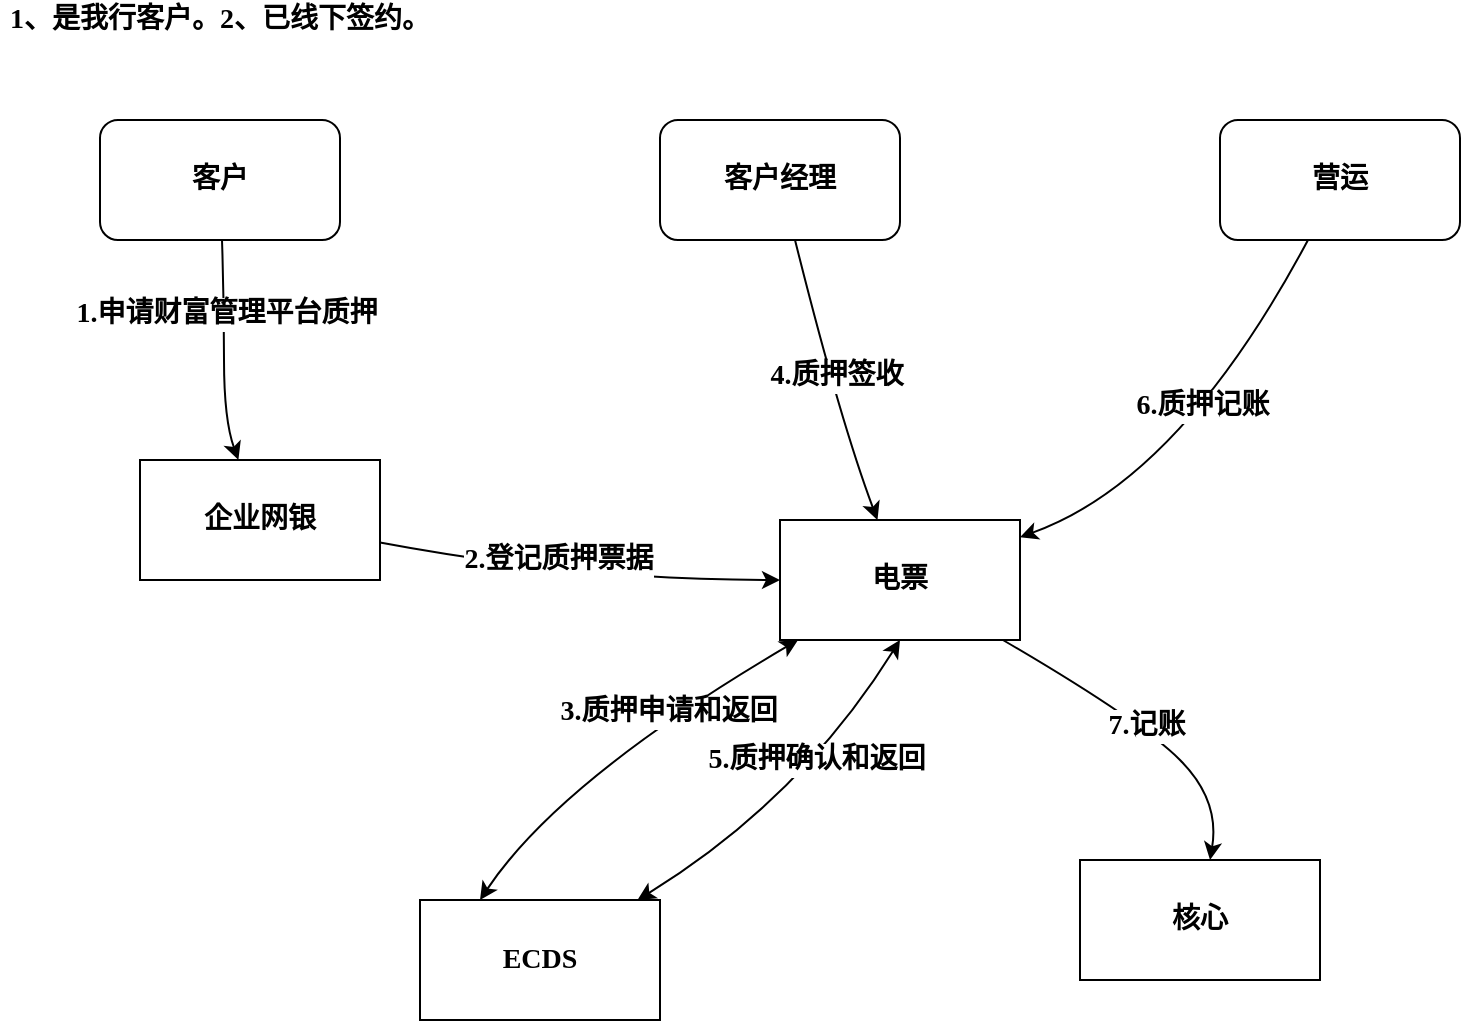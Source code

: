<mxfile version="10.5.7" type="github"><diagram id="c7558073-3199-34d8-9f00-42111426c3f3" name="本行客户挑票质押"><mxGraphModel dx="918" dy="664" grid="1" gridSize="10" guides="1" tooltips="1" connect="1" arrows="1" fold="1" page="1" pageScale="1" pageWidth="1169" pageHeight="827" background="#ffffff" math="0" shadow="0"><root><mxCell id="0"/><mxCell id="1" parent="0"/><mxCell id="j1ATK9mluITw6d1tC-Fy-1" value="客户" style="rounded=1;whiteSpace=wrap;html=1;fontFamily=Verdana;fontStyle=1;fontSize=14;" parent="1" vertex="1"><mxGeometry x="90" y="80" width="120" height="60" as="geometry"/></mxCell><mxCell id="j1ATK9mluITw6d1tC-Fy-2" value="客户经理" style="rounded=1;whiteSpace=wrap;html=1;fontFamily=Verdana;fontStyle=1;fontSize=14;" parent="1" vertex="1"><mxGeometry x="370" y="80" width="120" height="60" as="geometry"/></mxCell><mxCell id="j1ATK9mluITw6d1tC-Fy-3" value="营运" style="rounded=1;whiteSpace=wrap;html=1;fontFamily=Verdana;fontStyle=1;fontSize=14;" parent="1" vertex="1"><mxGeometry x="650" y="80" width="120" height="60" as="geometry"/></mxCell><mxCell id="j1ATK9mluITw6d1tC-Fy-4" value="企业网银" style="rounded=0;whiteSpace=wrap;html=1;fontFamily=Verdana;fontStyle=1;fontSize=14;" parent="1" vertex="1"><mxGeometry x="110" y="250" width="120" height="60" as="geometry"/></mxCell><mxCell id="j1ATK9mluITw6d1tC-Fy-5" value="电票" style="rounded=0;whiteSpace=wrap;html=1;fontFamily=Verdana;fontStyle=1;fontSize=14;" parent="1" vertex="1"><mxGeometry x="430" y="280" width="120" height="60" as="geometry"/></mxCell><mxCell id="j1ATK9mluITw6d1tC-Fy-6" value="ECDS" style="rounded=0;whiteSpace=wrap;html=1;fontFamily=Verdana;fontStyle=1;fontSize=14;" parent="1" vertex="1"><mxGeometry x="250" y="470" width="120" height="60" as="geometry"/></mxCell><mxCell id="j1ATK9mluITw6d1tC-Fy-7" value="核心" style="rounded=0;whiteSpace=wrap;html=1;fontFamily=Verdana;fontStyle=1;fontSize=14;" parent="1" vertex="1"><mxGeometry x="580" y="450" width="120" height="60" as="geometry"/></mxCell><mxCell id="j1ATK9mluITw6d1tC-Fy-8" value="" style="curved=1;endArrow=classic;html=1;fontFamily=Verdana;fontStyle=1;fontSize=14;" parent="1" source="j1ATK9mluITw6d1tC-Fy-1" target="j1ATK9mluITw6d1tC-Fy-4" edge="1"><mxGeometry width="50" height="50" relative="1" as="geometry"><mxPoint x="-20" y="300" as="sourcePoint"/><mxPoint x="30" y="250" as="targetPoint"/><Array as="points"><mxPoint x="152" y="170"/><mxPoint x="152" y="230"/></Array></mxGeometry></mxCell><mxCell id="j1ATK9mluITw6d1tC-Fy-9" value="1.申请财富管理平台质押&lt;br style=&quot;font-size: 14px&quot;&gt;" style="text;html=1;resizable=0;points=[];align=center;verticalAlign=middle;labelBackgroundColor=#ffffff;fontFamily=Verdana;fontStyle=1;fontSize=14;" parent="j1ATK9mluITw6d1tC-Fy-8" vertex="1" connectable="0"><mxGeometry x="-0.337" y="1" relative="1" as="geometry"><mxPoint as="offset"/></mxGeometry></mxCell><mxCell id="j1ATK9mluITw6d1tC-Fy-10" value="1、是我行客户。2、已线下签约。&lt;br style=&quot;font-size: 14px;&quot;&gt;" style="text;html=1;strokeColor=none;fillColor=none;align=center;verticalAlign=middle;whiteSpace=wrap;rounded=0;fontFamily=Verdana;fontStyle=1;fontSize=14;" parent="1" vertex="1"><mxGeometry x="40" y="20" width="220" height="20" as="geometry"/></mxCell><mxCell id="j1ATK9mluITw6d1tC-Fy-11" value="" style="curved=1;endArrow=classic;html=1;fontFamily=Verdana;fontStyle=1;fontSize=14;" parent="1" source="j1ATK9mluITw6d1tC-Fy-4" target="j1ATK9mluITw6d1tC-Fy-5" edge="1"><mxGeometry width="50" height="50" relative="1" as="geometry"><mxPoint x="380" y="280" as="sourcePoint"/><mxPoint x="430" y="230" as="targetPoint"/><Array as="points"><mxPoint x="330" y="310"/></Array></mxGeometry></mxCell><mxCell id="j1ATK9mluITw6d1tC-Fy-12" value="2.登记质押票据&lt;br style=&quot;font-size: 14px;&quot;&gt;" style="text;html=1;resizable=0;points=[];align=center;verticalAlign=middle;labelBackgroundColor=#ffffff;fontFamily=Verdana;fontStyle=1;fontSize=14;" parent="j1ATK9mluITw6d1tC-Fy-11" vertex="1" connectable="0"><mxGeometry x="0.143" y="5" relative="1" as="geometry"><mxPoint x="-25.5" y="-5" as="offset"/></mxGeometry></mxCell><mxCell id="j1ATK9mluITw6d1tC-Fy-15" value="" style="endArrow=classic;startArrow=classic;html=1;exitX=0.25;exitY=0;exitDx=0;exitDy=0;curved=1;fontFamily=Verdana;fontStyle=1;fontSize=14;" parent="1" source="j1ATK9mluITw6d1tC-Fy-6" target="j1ATK9mluITw6d1tC-Fy-5" edge="1"><mxGeometry width="50" height="50" relative="1" as="geometry"><mxPoint x="410" y="490" as="sourcePoint"/><mxPoint x="460" y="440" as="targetPoint"/><Array as="points"><mxPoint x="320" y="410"/></Array></mxGeometry></mxCell><mxCell id="j1ATK9mluITw6d1tC-Fy-16" value="3.质押申请和返回&lt;br style=&quot;font-size: 14px;&quot;&gt;" style="text;html=1;resizable=0;points=[];align=center;verticalAlign=middle;labelBackgroundColor=#ffffff;fontFamily=Verdana;fontStyle=1;fontSize=14;" parent="j1ATK9mluITw6d1tC-Fy-15" vertex="1" connectable="0"><mxGeometry x="0.294" y="2" relative="1" as="geometry"><mxPoint as="offset"/></mxGeometry></mxCell><mxCell id="j1ATK9mluITw6d1tC-Fy-18" value="" style="curved=1;endArrow=classic;html=1;fontFamily=Verdana;fontStyle=1;fontSize=14;" parent="1" source="j1ATK9mluITw6d1tC-Fy-2" target="j1ATK9mluITw6d1tC-Fy-5" edge="1"><mxGeometry width="50" height="50" relative="1" as="geometry"><mxPoint x="540" y="230" as="sourcePoint"/><mxPoint x="590" y="180" as="targetPoint"/><Array as="points"><mxPoint x="460" y="230"/></Array></mxGeometry></mxCell><mxCell id="j1ATK9mluITw6d1tC-Fy-19" value="4.质押签收&lt;br style=&quot;font-size: 14px;&quot;&gt;" style="text;html=1;resizable=0;points=[];align=center;verticalAlign=middle;labelBackgroundColor=#ffffff;fontFamily=Verdana;fontStyle=1;fontSize=14;" parent="j1ATK9mluITw6d1tC-Fy-18" vertex="1" connectable="0"><mxGeometry x="0.269" y="25" relative="1" as="geometry"><mxPoint x="-26" y="-16" as="offset"/></mxGeometry></mxCell><mxCell id="j1ATK9mluITw6d1tC-Fy-20" value="" style="endArrow=classic;startArrow=classic;html=1;entryX=0.5;entryY=1;entryDx=0;entryDy=0;curved=1;fontFamily=Verdana;fontStyle=1;fontSize=14;" parent="1" source="j1ATK9mluITw6d1tC-Fy-6" target="j1ATK9mluITw6d1tC-Fy-5" edge="1"><mxGeometry width="50" height="50" relative="1" as="geometry"><mxPoint x="480" y="420" as="sourcePoint"/><mxPoint x="530" y="370" as="targetPoint"/><Array as="points"><mxPoint x="440" y="420"/></Array></mxGeometry></mxCell><mxCell id="j1ATK9mluITw6d1tC-Fy-21" value="5.质押确认和返回&lt;br style=&quot;font-size: 14px;&quot;&gt;" style="text;html=1;resizable=0;points=[];align=center;verticalAlign=middle;labelBackgroundColor=#ffffff;fontFamily=Verdana;fontStyle=1;fontSize=14;" parent="j1ATK9mluITw6d1tC-Fy-20" vertex="1" connectable="0"><mxGeometry x="0.229" y="4" relative="1" as="geometry"><mxPoint as="offset"/></mxGeometry></mxCell><mxCell id="j1ATK9mluITw6d1tC-Fy-22" value="" style="curved=1;endArrow=classic;html=1;fontFamily=Verdana;fontStyle=1;fontSize=14;" parent="1" source="j1ATK9mluITw6d1tC-Fy-3" target="j1ATK9mluITw6d1tC-Fy-5" edge="1"><mxGeometry width="50" height="50" relative="1" as="geometry"><mxPoint x="690" y="270" as="sourcePoint"/><mxPoint x="740" y="220" as="targetPoint"/><Array as="points"><mxPoint x="630" y="260"/></Array></mxGeometry></mxCell><mxCell id="j1ATK9mluITw6d1tC-Fy-23" value="6.质押记账&lt;br style=&quot;font-size: 14px;&quot;&gt;" style="text;html=1;resizable=0;points=[];align=center;verticalAlign=middle;labelBackgroundColor=#ffffff;fontFamily=Verdana;fontStyle=1;fontSize=14;" parent="j1ATK9mluITw6d1tC-Fy-22" vertex="1" connectable="0"><mxGeometry x="-0.119" y="-8" relative="1" as="geometry"><mxPoint as="offset"/></mxGeometry></mxCell><mxCell id="j1ATK9mluITw6d1tC-Fy-24" value="7.记账" style="curved=1;endArrow=classic;html=1;fontFamily=Verdana;fontStyle=1;fontSize=14;" parent="1" source="j1ATK9mluITw6d1tC-Fy-5" target="j1ATK9mluITw6d1tC-Fy-7" edge="1"><mxGeometry width="50" height="50" relative="1" as="geometry"><mxPoint x="730" y="400" as="sourcePoint"/><mxPoint x="780" y="350" as="targetPoint"/><Array as="points"><mxPoint x="610" y="380"/><mxPoint x="650" y="420"/></Array></mxGeometry></mxCell></root></mxGraphModel></diagram><diagram id="jYtJVXsccipdSxfvubl3" name="本行客户解质押"><mxGraphModel dx="918" dy="664" grid="1" gridSize="10" guides="1" tooltips="1" connect="1" arrows="1" fold="1" page="1" pageScale="1" pageWidth="1169" pageHeight="827" math="0" shadow="0"><root><mxCell id="msC0XOMpsAWMo-wVzNlC-0"/><mxCell id="msC0XOMpsAWMo-wVzNlC-1" parent="msC0XOMpsAWMo-wVzNlC-0"/><mxCell id="WUsZSd10fOsGMeNYX5RA-1" value="客户经理" style="rounded=1;whiteSpace=wrap;html=1;fontFamily=Verdana;fontStyle=1;fontSize=14;" parent="msC0XOMpsAWMo-wVzNlC-1" vertex="1"><mxGeometry x="250" y="120" width="120" height="60" as="geometry"/></mxCell><mxCell id="WUsZSd10fOsGMeNYX5RA-2" value="营运" style="rounded=1;whiteSpace=wrap;html=1;fontFamily=Verdana;fontStyle=1;fontSize=14;" parent="msC0XOMpsAWMo-wVzNlC-1" vertex="1"><mxGeometry x="640" y="120" width="120" height="60" as="geometry"/></mxCell><mxCell id="WUsZSd10fOsGMeNYX5RA-4" value="电票" style="rounded=0;whiteSpace=wrap;html=1;fontFamily=Verdana;fontStyle=1;fontSize=14;" parent="msC0XOMpsAWMo-wVzNlC-1" vertex="1"><mxGeometry x="430" y="280" width="120" height="60" as="geometry"/></mxCell><mxCell id="WUsZSd10fOsGMeNYX5RA-5" value="ECDS" style="rounded=0;whiteSpace=wrap;html=1;fontFamily=Verdana;fontStyle=1;fontSize=14;" parent="msC0XOMpsAWMo-wVzNlC-1" vertex="1"><mxGeometry x="250" y="450" width="120" height="60" as="geometry"/></mxCell><mxCell id="WUsZSd10fOsGMeNYX5RA-6" value="核心" style="rounded=0;whiteSpace=wrap;html=1;fontFamily=Verdana;fontStyle=1;fontSize=14;" parent="msC0XOMpsAWMo-wVzNlC-1" vertex="1"><mxGeometry x="590" y="450" width="120" height="60" as="geometry"/></mxCell><mxCell id="WUsZSd10fOsGMeNYX5RA-9" value="在财富管理平台需求本流程基本不触发，只作为一个备用功能&lt;br style=&quot;font-size: 14px&quot;&gt;" style="text;html=1;strokeColor=none;fillColor=none;align=center;verticalAlign=middle;whiteSpace=wrap;rounded=0;fontFamily=Verdana;fontStyle=1;fontSize=14;" parent="msC0XOMpsAWMo-wVzNlC-1" vertex="1"><mxGeometry x="40" y="20" width="400" height="20" as="geometry"/></mxCell><mxCell id="WUsZSd10fOsGMeNYX5RA-12" value="" style="endArrow=classic;startArrow=classic;html=1;exitX=0.25;exitY=0;exitDx=0;exitDy=0;curved=1;fontFamily=Verdana;fontStyle=1;fontSize=14;" parent="msC0XOMpsAWMo-wVzNlC-1" source="WUsZSd10fOsGMeNYX5RA-5" target="WUsZSd10fOsGMeNYX5RA-4" edge="1"><mxGeometry width="50" height="50" relative="1" as="geometry"><mxPoint x="410" y="490" as="sourcePoint"/><mxPoint x="460" y="440" as="targetPoint"/><Array as="points"><mxPoint x="320" y="410"/></Array></mxGeometry></mxCell><mxCell id="WUsZSd10fOsGMeNYX5RA-13" value="2.解质押和返回&lt;br style=&quot;font-size: 14px&quot;&gt;" style="text;html=1;resizable=0;points=[];align=center;verticalAlign=middle;labelBackgroundColor=#ffffff;fontFamily=Verdana;fontStyle=1;fontSize=14;" parent="WUsZSd10fOsGMeNYX5RA-12" vertex="1" connectable="0"><mxGeometry x="0.294" y="2" relative="1" as="geometry"><mxPoint as="offset"/></mxGeometry></mxCell><mxCell id="WUsZSd10fOsGMeNYX5RA-14" value="" style="curved=1;endArrow=classic;html=1;fontFamily=Verdana;fontStyle=1;fontSize=14;" parent="msC0XOMpsAWMo-wVzNlC-1" source="WUsZSd10fOsGMeNYX5RA-1" target="WUsZSd10fOsGMeNYX5RA-4" edge="1"><mxGeometry width="50" height="50" relative="1" as="geometry"><mxPoint x="540" y="230" as="sourcePoint"/><mxPoint x="590" y="180" as="targetPoint"/><Array as="points"><mxPoint x="460" y="230"/></Array></mxGeometry></mxCell><mxCell id="WUsZSd10fOsGMeNYX5RA-15" value="1.解质押&lt;br&gt;" style="text;html=1;resizable=0;points=[];align=center;verticalAlign=middle;labelBackgroundColor=#ffffff;fontFamily=Verdana;fontStyle=1;fontSize=14;" parent="WUsZSd10fOsGMeNYX5RA-14" vertex="1" connectable="0"><mxGeometry x="0.269" y="25" relative="1" as="geometry"><mxPoint x="-26" y="-16" as="offset"/></mxGeometry></mxCell><mxCell id="WUsZSd10fOsGMeNYX5RA-18" value="" style="curved=1;endArrow=classic;html=1;fontFamily=Verdana;fontStyle=1;fontSize=14;" parent="msC0XOMpsAWMo-wVzNlC-1" source="WUsZSd10fOsGMeNYX5RA-2" target="WUsZSd10fOsGMeNYX5RA-4" edge="1"><mxGeometry width="50" height="50" relative="1" as="geometry"><mxPoint x="690" y="270" as="sourcePoint"/><mxPoint x="740" y="220" as="targetPoint"/><Array as="points"><mxPoint x="630" y="260"/></Array></mxGeometry></mxCell><mxCell id="WUsZSd10fOsGMeNYX5RA-19" value="3.解质押记账&lt;br style=&quot;font-size: 14px&quot;&gt;" style="text;html=1;resizable=0;points=[];align=center;verticalAlign=middle;labelBackgroundColor=#ffffff;fontFamily=Verdana;fontStyle=1;fontSize=14;" parent="WUsZSd10fOsGMeNYX5RA-18" vertex="1" connectable="0"><mxGeometry x="-0.119" y="-8" relative="1" as="geometry"><mxPoint as="offset"/></mxGeometry></mxCell><mxCell id="WUsZSd10fOsGMeNYX5RA-20" value="4.记账" style="curved=1;endArrow=classic;html=1;fontFamily=Verdana;fontStyle=1;fontSize=14;" parent="msC0XOMpsAWMo-wVzNlC-1" source="WUsZSd10fOsGMeNYX5RA-4" target="WUsZSd10fOsGMeNYX5RA-6" edge="1"><mxGeometry width="50" height="50" relative="1" as="geometry"><mxPoint x="730" y="400" as="sourcePoint"/><mxPoint x="780" y="350" as="targetPoint"/><Array as="points"><mxPoint x="650" y="420"/></Array></mxGeometry></mxCell></root></mxGraphModel></diagram><diagram id="SfuaUgbomy-pQvL2jucM" name="本行客户质押托收"><mxGraphModel dx="918" dy="664" grid="1" gridSize="10" guides="1" tooltips="1" connect="1" arrows="1" fold="1" page="1" pageScale="1" pageWidth="1169" pageHeight="827" math="0" shadow="0"><root><mxCell id="4bPKAs2V0K3Zp7fi_NAx-0"/><mxCell id="4bPKAs2V0K3Zp7fi_NAx-1" parent="4bPKAs2V0K3Zp7fi_NAx-0"/><mxCell id="lYpyuhO0FUjZFwQWolFv-1" value="营运" style="rounded=1;whiteSpace=wrap;html=1;fontFamily=Verdana;fontStyle=1;fontSize=14;" parent="4bPKAs2V0K3Zp7fi_NAx-1" vertex="1"><mxGeometry x="640" y="120" width="120" height="60" as="geometry"/></mxCell><mxCell id="lYpyuhO0FUjZFwQWolFv-2" value="电票" style="rounded=0;whiteSpace=wrap;html=1;fontFamily=Verdana;fontStyle=1;fontSize=14;" parent="4bPKAs2V0K3Zp7fi_NAx-1" vertex="1"><mxGeometry x="430" y="280" width="120" height="60" as="geometry"/></mxCell><mxCell id="lYpyuhO0FUjZFwQWolFv-3" value="ECDS" style="rounded=0;whiteSpace=wrap;html=1;fontFamily=Verdana;fontStyle=1;fontSize=14;" parent="4bPKAs2V0K3Zp7fi_NAx-1" vertex="1"><mxGeometry x="110" y="150" width="120" height="60" as="geometry"/></mxCell><mxCell id="lYpyuhO0FUjZFwQWolFv-4" value="核心" style="rounded=0;whiteSpace=wrap;html=1;fontFamily=Verdana;fontStyle=1;fontSize=14;" parent="4bPKAs2V0K3Zp7fi_NAx-1" vertex="1"><mxGeometry x="590" y="450" width="120" height="60" as="geometry"/></mxCell><mxCell id="lYpyuhO0FUjZFwQWolFv-9" value="" style="curved=1;endArrow=classic;html=1;fontFamily=Verdana;fontStyle=1;fontSize=14;" parent="4bPKAs2V0K3Zp7fi_NAx-1" source="lYpyuhO0FUjZFwQWolFv-1" target="lYpyuhO0FUjZFwQWolFv-2" edge="1"><mxGeometry width="50" height="50" relative="1" as="geometry"><mxPoint x="690" y="270" as="sourcePoint"/><mxPoint x="740" y="220" as="targetPoint"/><Array as="points"><mxPoint x="570" y="210"/></Array></mxGeometry></mxCell><mxCell id="lYpyuhO0FUjZFwQWolFv-10" value="2.提示付款&lt;br style=&quot;font-size: 14px;&quot;&gt;" style="text;html=1;resizable=0;points=[];align=center;verticalAlign=middle;labelBackgroundColor=#ffffff;fontFamily=Verdana;fontStyle=1;fontSize=14;" parent="lYpyuhO0FUjZFwQWolFv-9" vertex="1" connectable="0"><mxGeometry x="-0.119" y="-8" relative="1" as="geometry"><mxPoint as="offset"/></mxGeometry></mxCell><mxCell id="lYpyuhO0FUjZFwQWolFv-11" value="5.记账托收" style="curved=1;endArrow=classic;html=1;fontFamily=Verdana;fontStyle=1;fontSize=14;" parent="4bPKAs2V0K3Zp7fi_NAx-1" source="lYpyuhO0FUjZFwQWolFv-2" target="lYpyuhO0FUjZFwQWolFv-4" edge="1"><mxGeometry width="50" height="50" relative="1" as="geometry"><mxPoint x="730" y="400" as="sourcePoint"/><mxPoint x="780" y="350" as="targetPoint"/><Array as="points"><mxPoint x="650" y="420"/></Array></mxGeometry></mxCell><mxCell id="lYpyuhO0FUjZFwQWolFv-12" value="" style="curved=1;endArrow=classic;html=1;fontFamily=Verdana;fontSize=14;fontStyle=1" parent="4bPKAs2V0K3Zp7fi_NAx-1" source="lYpyuhO0FUjZFwQWolFv-3" target="lYpyuhO0FUjZFwQWolFv-2" edge="1"><mxGeometry width="50" height="50" relative="1" as="geometry"><mxPoint x="360" y="330" as="sourcePoint"/><mxPoint x="410" y="280" as="targetPoint"/><Array as="points"><mxPoint x="300" y="220"/><mxPoint x="360" y="280"/></Array></mxGeometry></mxCell><mxCell id="lYpyuhO0FUjZFwQWolFv-13" value="1.质押到期&lt;br style=&quot;font-size: 14px;&quot;&gt;" style="text;html=1;resizable=0;points=[];align=center;verticalAlign=middle;labelBackgroundColor=#ffffff;fontSize=14;fontFamily=Verdana;fontStyle=1" parent="lYpyuhO0FUjZFwQWolFv-12" vertex="1" connectable="0"><mxGeometry x="0.135" y="1" relative="1" as="geometry"><mxPoint x="-1" as="offset"/></mxGeometry></mxCell><mxCell id="lYpyuhO0FUjZFwQWolFv-14" value="" style="curved=1;endArrow=classic;html=1;fontFamily=Verdana;fontSize=14;fontStyle=1" parent="4bPKAs2V0K3Zp7fi_NAx-1" source="lYpyuhO0FUjZFwQWolFv-1" target="lYpyuhO0FUjZFwQWolFv-2" edge="1"><mxGeometry width="50" height="50" relative="1" as="geometry"><mxPoint x="760" y="350" as="sourcePoint"/><mxPoint x="810" y="300" as="targetPoint"/><Array as="points"><mxPoint x="706" y="250"/></Array></mxGeometry></mxCell><mxCell id="lYpyuhO0FUjZFwQWolFv-17" value="4.记账托收&lt;br style=&quot;font-size: 14px;&quot;&gt;" style="text;html=1;resizable=0;points=[];align=center;verticalAlign=middle;labelBackgroundColor=#ffffff;fontSize=14;fontFamily=Verdana;fontStyle=1" parent="lYpyuhO0FUjZFwQWolFv-14" vertex="1" connectable="0"><mxGeometry x="0.02" y="-13" relative="1" as="geometry"><mxPoint as="offset"/></mxGeometry></mxCell><mxCell id="lYpyuhO0FUjZFwQWolFv-15" value="" style="endArrow=classic;startArrow=classic;html=1;fontFamily=Verdana;fontSize=14;entryX=0;entryY=0.75;entryDx=0;entryDy=0;curved=1;fontStyle=1" parent="4bPKAs2V0K3Zp7fi_NAx-1" source="lYpyuhO0FUjZFwQWolFv-3" target="lYpyuhO0FUjZFwQWolFv-2" edge="1"><mxGeometry width="50" height="50" relative="1" as="geometry"><mxPoint x="340" y="430" as="sourcePoint"/><mxPoint x="390" y="380" as="targetPoint"/><Array as="points"><mxPoint x="270" y="310"/></Array></mxGeometry></mxCell><mxCell id="lYpyuhO0FUjZFwQWolFv-16" value="3.提示付款和确认" style="text;html=1;resizable=0;points=[];align=center;verticalAlign=middle;labelBackgroundColor=#ffffff;fontSize=14;fontFamily=Verdana;fontStyle=1" parent="lYpyuhO0FUjZFwQWolFv-15" vertex="1" connectable="0"><mxGeometry x="-0.239" y="21" relative="1" as="geometry"><mxPoint as="offset"/></mxGeometry></mxCell></root></mxGraphModel></diagram><diagram id="MMLVyUw-xwg508qL3Rh7" name="现有质押托收流程"><mxGraphModel dx="918" dy="664" grid="1" gridSize="10" guides="1" tooltips="1" connect="1" arrows="1" fold="1" page="1" pageScale="1" pageWidth="1169" pageHeight="827" math="0" shadow="0"><root><mxCell id="uDaIy-jen-4eY2qHDG4y-0"/><mxCell id="uDaIy-jen-4eY2qHDG4y-1" parent="uDaIy-jen-4eY2qHDG4y-0"/><mxCell id="uDaIy-jen-4eY2qHDG4y-2" value="客户" style="rounded=1;whiteSpace=wrap;html=1;fontStyle=1;fontSize=14;" vertex="1" parent="uDaIy-jen-4eY2qHDG4y-1"><mxGeometry x="100" y="70" width="120" height="60" as="geometry"/></mxCell><mxCell id="uDaIy-jen-4eY2qHDG4y-3" value="客户经理、审批岗" style="rounded=1;whiteSpace=wrap;html=1;fontStyle=1;fontSize=14;" vertex="1" parent="uDaIy-jen-4eY2qHDG4y-1"><mxGeometry x="430" y="50" width="120" height="60" as="geometry"/></mxCell><mxCell id="uDaIy-jen-4eY2qHDG4y-4" value="电票" style="rounded=0;whiteSpace=wrap;html=1;fontStyle=1;fontSize=14;" vertex="1" parent="uDaIy-jen-4eY2qHDG4y-1"><mxGeometry x="390" y="310" width="120" height="60" as="geometry"/></mxCell><mxCell id="uDaIy-jen-4eY2qHDG4y-5" value="信贷" style="rounded=0;whiteSpace=wrap;html=1;fontStyle=1;fontSize=14;" vertex="1" parent="uDaIy-jen-4eY2qHDG4y-1"><mxGeometry x="670" y="240" width="120" height="60" as="geometry"/></mxCell><mxCell id="uDaIy-jen-4eY2qHDG4y-6" value="总账" style="rounded=0;whiteSpace=wrap;html=1;fontStyle=1;fontSize=14;" vertex="1" parent="uDaIy-jen-4eY2qHDG4y-1"><mxGeometry x="400" y="450" width="120" height="60" as="geometry"/></mxCell><mxCell id="uDaIy-jen-4eY2qHDG4y-7" value="" style="curved=1;endArrow=classic;html=1;exitX=0.325;exitY=0.983;exitDx=0;exitDy=0;exitPerimeter=0;entryX=0.5;entryY=0;entryDx=0;entryDy=0;fontStyle=1;fontSize=14;" edge="1" parent="uDaIy-jen-4eY2qHDG4y-1" source="uDaIy-jen-4eY2qHDG4y-2" target="uDaIy-jen-4eY2qHDG4y-11"><mxGeometry width="50" height="50" relative="1" as="geometry"><mxPoint x="210" y="210" as="sourcePoint"/><mxPoint x="260" y="160" as="targetPoint"/><Array as="points"><mxPoint x="120" y="160"/></Array></mxGeometry></mxCell><mxCell id="uDaIy-jen-4eY2qHDG4y-12" value="2.提交质押申请" style="text;html=1;resizable=0;points=[];align=center;verticalAlign=middle;labelBackgroundColor=#ffffff;fontStyle=1;fontSize=14;" vertex="1" connectable="0" parent="uDaIy-jen-4eY2qHDG4y-7"><mxGeometry x="-0.198" y="10" relative="1" as="geometry"><mxPoint x="7" y="14" as="offset"/></mxGeometry></mxCell><mxCell id="uDaIy-jen-4eY2qHDG4y-9" value="" style="curved=1;endArrow=classic;html=1;fontStyle=1;fontSize=14;" edge="1" parent="uDaIy-jen-4eY2qHDG4y-1" source="uDaIy-jen-4eY2qHDG4y-3" target="uDaIy-jen-4eY2qHDG4y-5"><mxGeometry width="50" height="50" relative="1" as="geometry"><mxPoint x="700" y="130" as="sourcePoint"/><mxPoint x="640" y="250" as="targetPoint"/><Array as="points"><mxPoint x="660" y="160"/><mxPoint x="700" y="200"/></Array></mxGeometry></mxCell><mxCell id="uDaIy-jen-4eY2qHDG4y-10" value="1.客户签约，生成合同，录入信息" style="text;html=1;resizable=0;points=[];align=center;verticalAlign=middle;labelBackgroundColor=#ffffff;fontStyle=1;fontSize=14;" vertex="1" connectable="0" parent="uDaIy-jen-4eY2qHDG4y-9"><mxGeometry x="0.314" y="1" relative="1" as="geometry"><mxPoint x="-5" y="-19" as="offset"/></mxGeometry></mxCell><mxCell id="uDaIy-jen-4eY2qHDG4y-11" value="企业网银" style="rounded=0;whiteSpace=wrap;html=1;fontStyle=1;fontSize=14;" vertex="1" parent="uDaIy-jen-4eY2qHDG4y-1"><mxGeometry x="60" y="240" width="120" height="60" as="geometry"/></mxCell><mxCell id="uDaIy-jen-4eY2qHDG4y-13" value="" style="curved=1;endArrow=classic;html=1;fontStyle=1;fontSize=14;" edge="1" parent="uDaIy-jen-4eY2qHDG4y-1" source="uDaIy-jen-4eY2qHDG4y-11" target="uDaIy-jen-4eY2qHDG4y-4"><mxGeometry width="50" height="50" relative="1" as="geometry"><mxPoint x="190" y="510" as="sourcePoint"/><mxPoint x="240" y="460" as="targetPoint"/><Array as="points"><mxPoint x="210" y="300"/></Array></mxGeometry></mxCell><mxCell id="uDaIy-jen-4eY2qHDG4y-14" value="3.审批完成，提交申请" style="text;html=1;resizable=0;points=[];align=center;verticalAlign=middle;labelBackgroundColor=#ffffff;fontStyle=1;fontSize=14;" vertex="1" connectable="0" parent="uDaIy-jen-4eY2qHDG4y-13"><mxGeometry x="-0.093" y="-1" relative="1" as="geometry"><mxPoint as="offset"/></mxGeometry></mxCell><mxCell id="uDaIy-jen-4eY2qHDG4y-15" value="" style="curved=1;endArrow=classic;html=1;fontStyle=1;fontSize=14;" edge="1" parent="uDaIy-jen-4eY2qHDG4y-1" source="uDaIy-jen-4eY2qHDG4y-3" target="uDaIy-jen-4eY2qHDG4y-5"><mxGeometry width="50" height="50" relative="1" as="geometry"><mxPoint x="750" y="430" as="sourcePoint"/><mxPoint x="800" y="380" as="targetPoint"/><Array as="points"><mxPoint x="580" y="190"/><mxPoint x="620" y="220"/></Array></mxGeometry></mxCell><mxCell id="uDaIy-jen-4eY2qHDG4y-16" value="5.票据质押查询、挑票、审批" style="text;html=1;resizable=0;points=[];align=center;verticalAlign=middle;labelBackgroundColor=#ffffff;fontStyle=1;fontSize=14;" vertex="1" connectable="0" parent="uDaIy-jen-4eY2qHDG4y-15"><mxGeometry x="0.106" y="3" relative="1" as="geometry"><mxPoint as="offset"/></mxGeometry></mxCell><mxCell id="uDaIy-jen-4eY2qHDG4y-17" value="6.发送审批完成票据信息" style="curved=1;endArrow=classic;html=1;fontStyle=1;fontSize=14;" edge="1" parent="uDaIy-jen-4eY2qHDG4y-1" source="uDaIy-jen-4eY2qHDG4y-5" target="uDaIy-jen-4eY2qHDG4y-4"><mxGeometry width="50" height="50" relative="1" as="geometry"><mxPoint x="740" y="410" as="sourcePoint"/><mxPoint x="790" y="360" as="targetPoint"/><Array as="points"><mxPoint x="640" y="320"/><mxPoint x="590" y="332"/></Array></mxGeometry></mxCell><mxCell id="uDaIy-jen-4eY2qHDG4y-19" value="" style="curved=1;endArrow=classic;html=1;fontStyle=1;fontSize=14;" edge="1" parent="uDaIy-jen-4eY2qHDG4y-1" source="uDaIy-jen-4eY2qHDG4y-3" target="uDaIy-jen-4eY2qHDG4y-4"><mxGeometry width="50" height="50" relative="1" as="geometry"><mxPoint x="320" y="190" as="sourcePoint"/><mxPoint x="430" y="260" as="targetPoint"/><Array as="points"><mxPoint x="450" y="210"/></Array></mxGeometry></mxCell><mxCell id="uDaIy-jen-4eY2qHDG4y-23" value="7.质押签收&lt;br style=&quot;font-size: 14px&quot;&gt;9.质押记账&lt;br style=&quot;font-size: 14px&quot;&gt;" style="text;html=1;resizable=0;points=[];align=center;verticalAlign=middle;labelBackgroundColor=#ffffff;fontStyle=1;fontSize=14;" vertex="1" connectable="0" parent="uDaIy-jen-4eY2qHDG4y-19"><mxGeometry x="-0.156" y="5" relative="1" as="geometry"><mxPoint x="-0.5" y="6.5" as="offset"/></mxGeometry></mxCell><mxCell id="uDaIy-jen-4eY2qHDG4y-20" value="ECDS" style="rounded=0;whiteSpace=wrap;html=1;fontStyle=1;fontSize=14;" vertex="1" parent="uDaIy-jen-4eY2qHDG4y-1"><mxGeometry x="740" y="400" width="120" height="60" as="geometry"/></mxCell><mxCell id="uDaIy-jen-4eY2qHDG4y-21" value="" style="curved=1;endArrow=classic;html=1;fontStyle=1;fontSize=14;" edge="1" parent="uDaIy-jen-4eY2qHDG4y-1" source="uDaIy-jen-4eY2qHDG4y-4" target="uDaIy-jen-4eY2qHDG4y-20"><mxGeometry width="50" height="50" relative="1" as="geometry"><mxPoint x="610" y="420" as="sourcePoint"/><mxPoint x="660" y="370" as="targetPoint"/><Array as="points"><mxPoint x="590" y="420"/><mxPoint x="680" y="440"/></Array></mxGeometry></mxCell><mxCell id="uDaIy-jen-4eY2qHDG4y-22" value="4.质押申请登记&lt;br&gt;8.质押签收登记&lt;br&gt;" style="text;html=1;resizable=0;points=[];align=center;verticalAlign=middle;labelBackgroundColor=#ffffff;fontStyle=1;fontSize=14;" vertex="1" connectable="0" parent="uDaIy-jen-4eY2qHDG4y-21"><mxGeometry x="0.312" y="1" relative="1" as="geometry"><mxPoint x="-24" y="-3" as="offset"/></mxGeometry></mxCell><mxCell id="uDaIy-jen-4eY2qHDG4y-24" value="" style="curved=1;endArrow=classic;html=1;exitX=1;exitY=0.75;exitDx=0;exitDy=0;entryX=0.75;entryY=1;entryDx=0;entryDy=0;fontStyle=1;fontSize=14;" edge="1" parent="uDaIy-jen-4eY2qHDG4y-1" source="uDaIy-jen-4eY2qHDG4y-4" target="uDaIy-jen-4eY2qHDG4y-5"><mxGeometry width="50" height="50" relative="1" as="geometry"><mxPoint x="660" y="400" as="sourcePoint"/><mxPoint x="710" y="350" as="targetPoint"/><Array as="points"><mxPoint x="630" y="380"/><mxPoint x="720" y="350"/></Array></mxGeometry></mxCell><mxCell id="uDaIy-jen-4eY2qHDG4y-25" value="10.质押成功通知，" style="text;html=1;resizable=0;points=[];align=center;verticalAlign=middle;labelBackgroundColor=#ffffff;fontStyle=1;fontSize=14;" vertex="1" connectable="0" parent="uDaIy-jen-4eY2qHDG4y-24"><mxGeometry x="0.341" y="-1" relative="1" as="geometry"><mxPoint as="offset"/></mxGeometry></mxCell><mxCell id="uDaIy-jen-4eY2qHDG4y-27" value="" style="curved=1;endArrow=classic;html=1;fontStyle=1;fontSize=14;" edge="1" parent="uDaIy-jen-4eY2qHDG4y-1" source="uDaIy-jen-4eY2qHDG4y-4" target="uDaIy-jen-4eY2qHDG4y-6"><mxGeometry width="50" height="50" relative="1" as="geometry"><mxPoint x="230" y="490" as="sourcePoint"/><mxPoint x="280" y="440" as="targetPoint"/><Array as="points"/></mxGeometry></mxCell><mxCell id="uDaIy-jen-4eY2qHDG4y-29" value="11.日终送总账" style="text;html=1;resizable=0;points=[];align=center;verticalAlign=middle;labelBackgroundColor=#ffffff;fontStyle=1;fontSize=14;" vertex="1" connectable="0" parent="uDaIy-jen-4eY2qHDG4y-27"><mxGeometry x="-0.156" y="-4" relative="1" as="geometry"><mxPoint as="offset"/></mxGeometry></mxCell></root></mxGraphModel></diagram></mxfile>